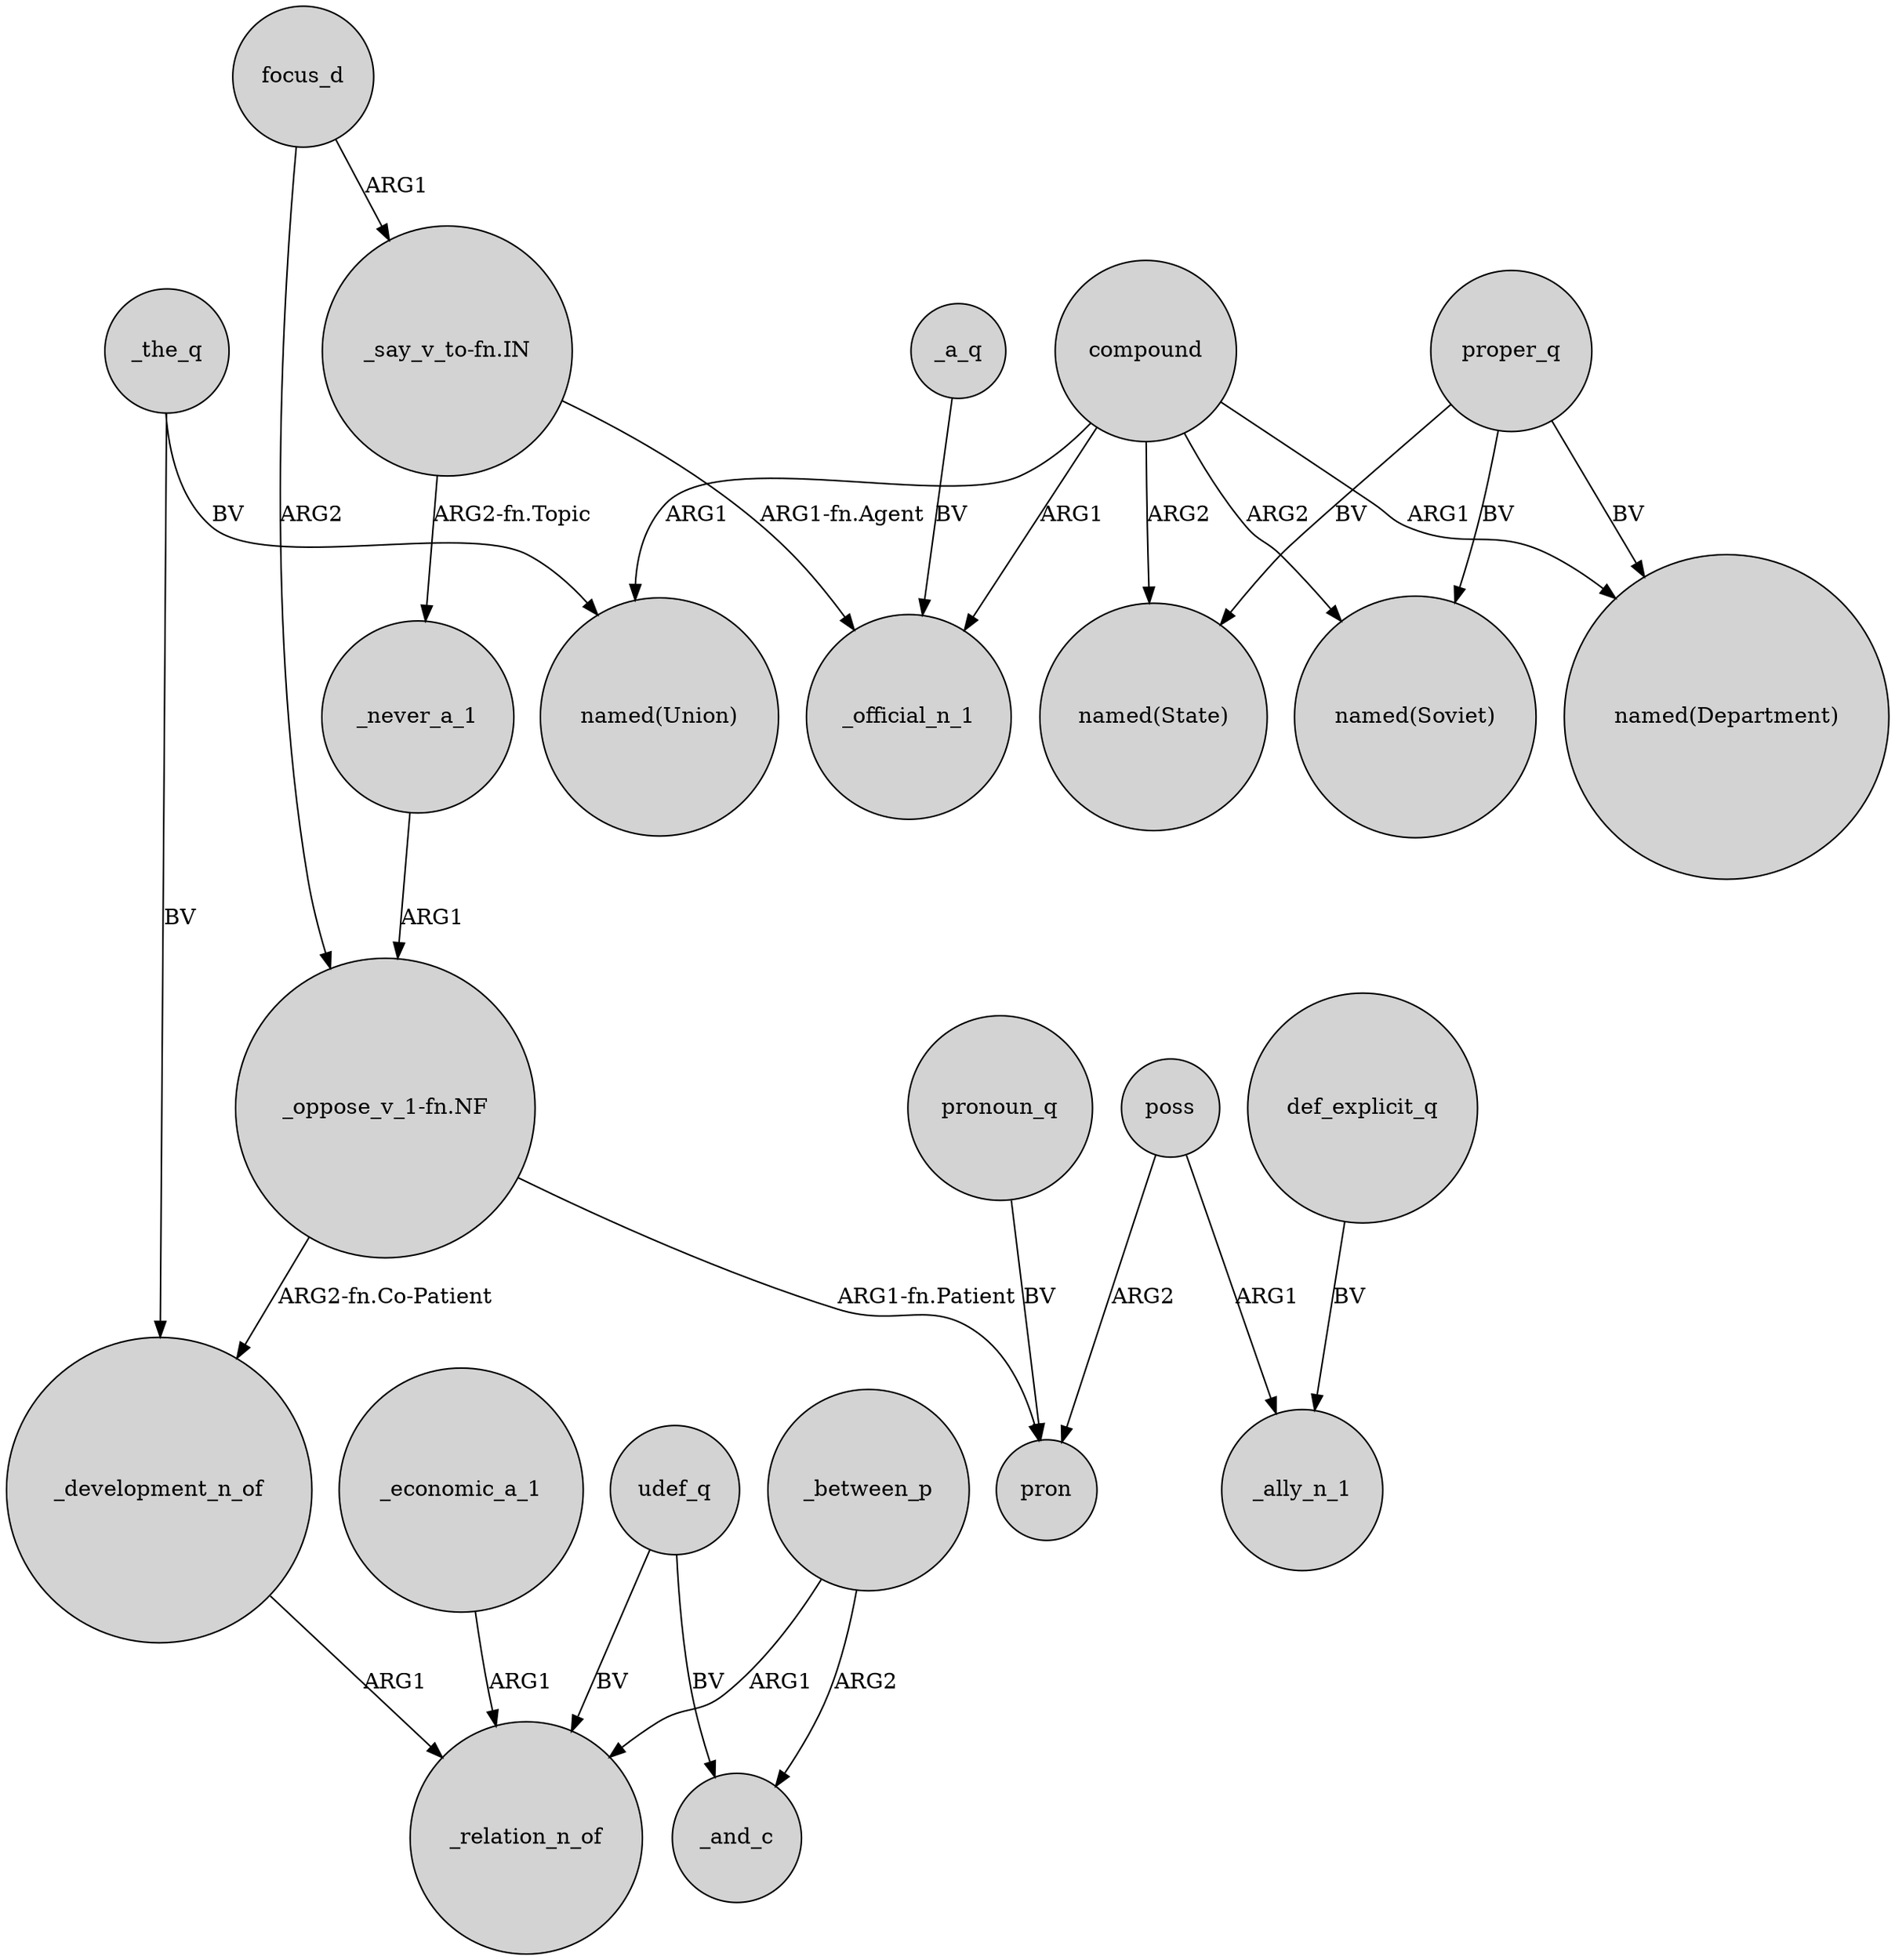digraph {
	node [shape=circle style=filled]
	_the_q -> _development_n_of [label=BV]
	poss -> pron [label=ARG2]
	_economic_a_1 -> _relation_n_of [label=ARG1]
	"_say_v_to-fn.IN" -> _official_n_1 [label="ARG1-fn.Agent"]
	udef_q -> _relation_n_of [label=BV]
	def_explicit_q -> _ally_n_1 [label=BV]
	proper_q -> "named(Soviet)" [label=BV]
	_between_p -> _relation_n_of [label=ARG1]
	poss -> _ally_n_1 [label=ARG1]
	_the_q -> "named(Union)" [label=BV]
	"_oppose_v_1-fn.NF" -> _development_n_of [label="ARG2-fn.Co-Patient"]
	compound -> "named(State)" [label=ARG2]
	pronoun_q -> pron [label=BV]
	_development_n_of -> _relation_n_of [label=ARG1]
	_a_q -> _official_n_1 [label=BV]
	"_oppose_v_1-fn.NF" -> pron [label="ARG1-fn.Patient"]
	compound -> "named(Union)" [label=ARG1]
	_between_p -> _and_c [label=ARG2]
	compound -> "named(Soviet)" [label=ARG2]
	compound -> _official_n_1 [label=ARG1]
	proper_q -> "named(State)" [label=BV]
	"_say_v_to-fn.IN" -> _never_a_1 [label="ARG2-fn.Topic"]
	focus_d -> "_oppose_v_1-fn.NF" [label=ARG2]
	compound -> "named(Department)" [label=ARG1]
	udef_q -> _and_c [label=BV]
	_never_a_1 -> "_oppose_v_1-fn.NF" [label=ARG1]
	proper_q -> "named(Department)" [label=BV]
	focus_d -> "_say_v_to-fn.IN" [label=ARG1]
}

